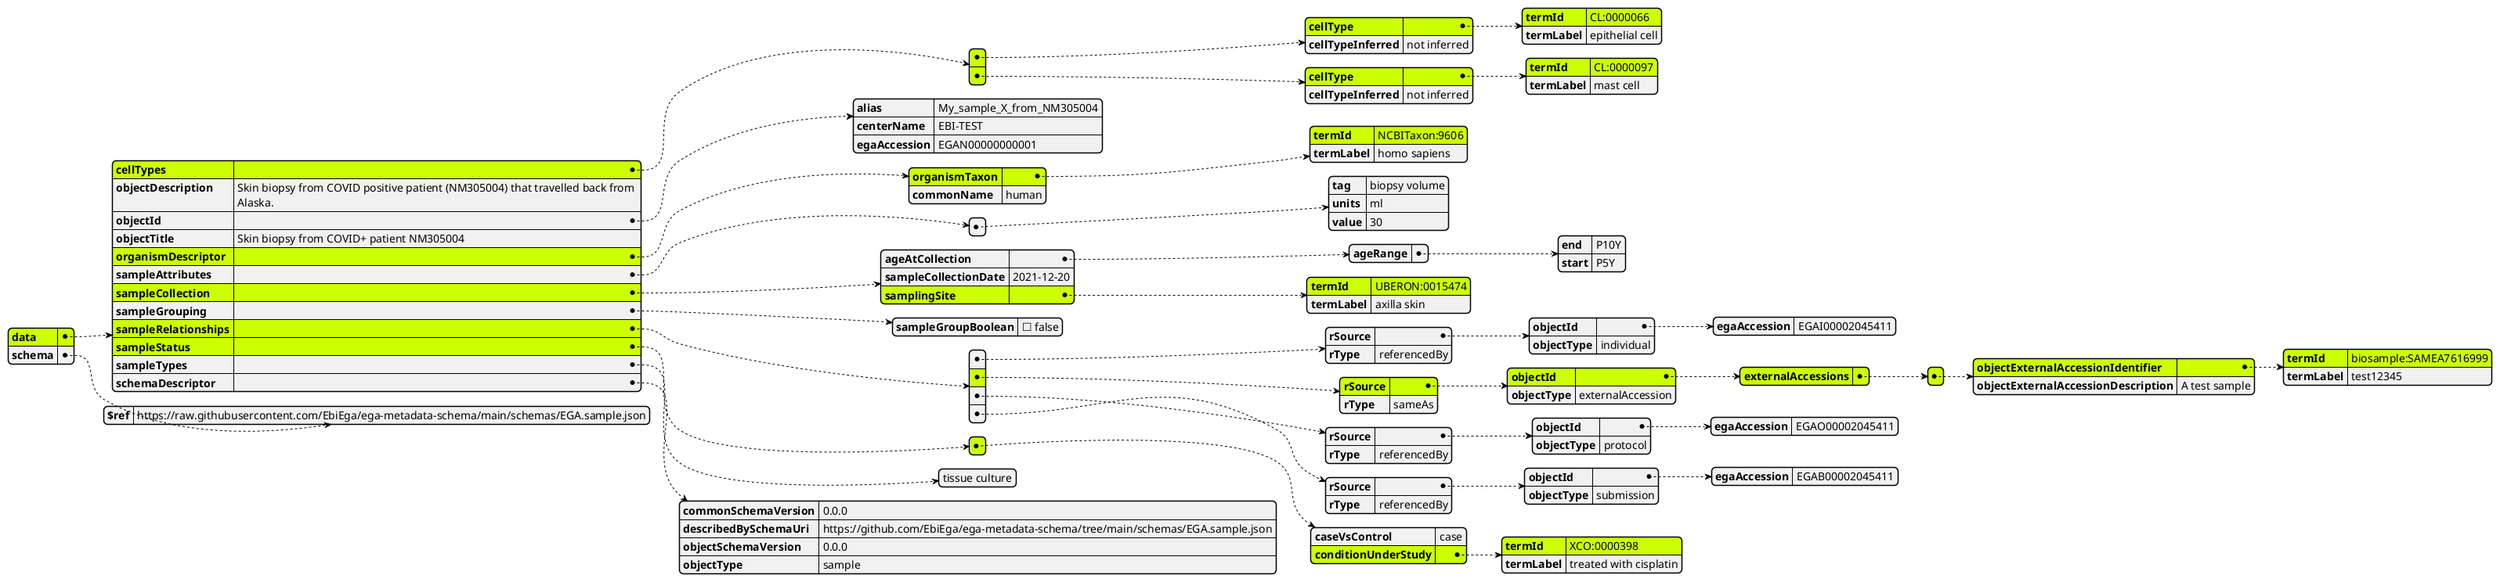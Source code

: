 @startjson
#highlight "data" / "cellTypes" / "0" / "cellType" / "termId"
#highlight "data" / "cellTypes" / "1" / "cellType" / "termId"
#highlight "data" / "organismDescriptor" / "organismTaxon" / "termId"
#highlight "data" / "sampleCollection" / "samplingSite" / "termId"
#highlight "data" / "sampleRelationships" / "1" / "rSource" / "objectId" / "externalAccessions" / "0" / "objectExternalAccessionIdentifier" / "termId"
#highlight "data" / "sampleStatus" / "0" / "conditionUnderStudy" / "termId"
#highlight "data"
#highlight "data" / "cellTypes"
#highlight "data" / "cellTypes" / "0"
#highlight "data" / "cellTypes" / "0" / "cellType"
#highlight "data" / "cellTypes" / "1"
#highlight "data" / "cellTypes" / "1" / "cellType"
#highlight "data" / "organismDescriptor"
#highlight "data" / "organismDescriptor" / "organismTaxon"
#highlight "data" / "sampleCollection"
#highlight "data" / "sampleCollection" / "samplingSite"
#highlight "data" / "sampleRelationships"
#highlight "data" / "sampleRelationships" / "1"
#highlight "data" / "sampleRelationships" / "1" / "rSource"
#highlight "data" / "sampleRelationships" / "1" / "rSource" / "objectId"
#highlight "data" / "sampleRelationships" / "1" / "rSource" / "objectId" / "externalAccessions"
#highlight "data" / "sampleRelationships" / "1" / "rSource" / "objectId" / "externalAccessions" / "0"
#highlight "data" / "sampleRelationships" / "1" / "rSource" / "objectId" / "externalAccessions" / "0" / "objectExternalAccessionIdentifier"
#highlight "data" / "sampleStatus"
#highlight "data" / "sampleStatus" / "0"
#highlight "data" / "sampleStatus" / "0" / "conditionUnderStudy"

{
    "data": {
        "cellTypes": [
            {
                "cellType": {
                    "termId": "CL:0000066",
                    "termLabel": "epithelial cell"
                },
                "cellTypeInferred": "not inferred"
            },
            {
                "cellType": {
                    "termId": "CL:0000097",
                    "termLabel": "mast cell"
                },
                "cellTypeInferred": "not inferred"
            }
        ],
        "objectDescription": "Skin biopsy from COVID positive patient (NM305004) that travelled back from \\nAlaska.",
        "objectId": {
            "alias": "My_sample_X_from_NM305004",
            "centerName": "EBI-TEST",
            "egaAccession": "EGAN00000000001"
        },
        "objectTitle": "Skin biopsy from COVID+ patient NM305004",
        "organismDescriptor": {
            "organismTaxon": {
                "termId": "NCBITaxon:9606",
                "termLabel": "homo sapiens"
            },
            "commonName": "human"
        },
        "sampleAttributes": [
            {
                "tag": "biopsy volume",
                "units": "ml",
                "value": "30"
            }
        ],
        "sampleCollection": {
            "ageAtCollection": {
                "ageRange": {
                    "end": "P10Y",
                    "start": "P5Y"
                }
            },
            "sampleCollectionDate": "2021-12-20",
            "samplingSite": {
                "termId": "UBERON:0015474",
                "termLabel": "axilla skin"
            }
        },
        "sampleGrouping": {
            "sampleGroupBoolean": false
        },
        "sampleRelationships": [
            {
                "rSource": {
                    "objectId": {
                        "egaAccession": "EGAI00002045411"
                    },
                    "objectType": "individual"
                },
                "rType": "referencedBy"
            },
            {
                "rSource": {
                    "objectId": {
                        "externalAccessions": [
                            {
                                "objectExternalAccessionIdentifier": {
                                    "termId": "biosample:SAMEA7616999",
                                    "termLabel": "test12345"
                                },
                                "objectExternalAccessionDescription": "A test sample"
                            }
                        ]
                    },
                    "objectType": "externalAccession"
                },
                "rType": "sameAs"
            },
            {
                "rSource": {
                    "objectId": {
                        "egaAccession": "EGAO00002045411"
                    },
                    "objectType": "protocol"
                },
                "rType": "referencedBy"
            },
            {
                "rSource": {
                    "objectId": {
                        "egaAccession": "EGAB00002045411"
                    },
                    "objectType": "submission"
                },
                "rType": "referencedBy"
            }
        ],
        "sampleStatus": [
            {
                "caseVsControl": "case",
                "conditionUnderStudy": {
                    "termId": "XCO:0000398",
                    "termLabel": "treated with cisplatin"
                }
            }
        ],
        "sampleTypes": [
            "tissue culture"
        ],
        "schemaDescriptor": {
            "commonSchemaVersion": "0.0.0",
            "describedBySchemaUri": "https://github.com/EbiEga/ega-metadata-schema/tree/main/schemas/EGA.sample.json",
            "objectSchemaVersion": "0.0.0",
            "objectType": "sample"
        }
    },
    "schema": {
        "$ref": "https://raw.githubusercontent.com/EbiEga/ega-metadata-schema/main/schemas/EGA.sample.json"
    }
}
@endjson
